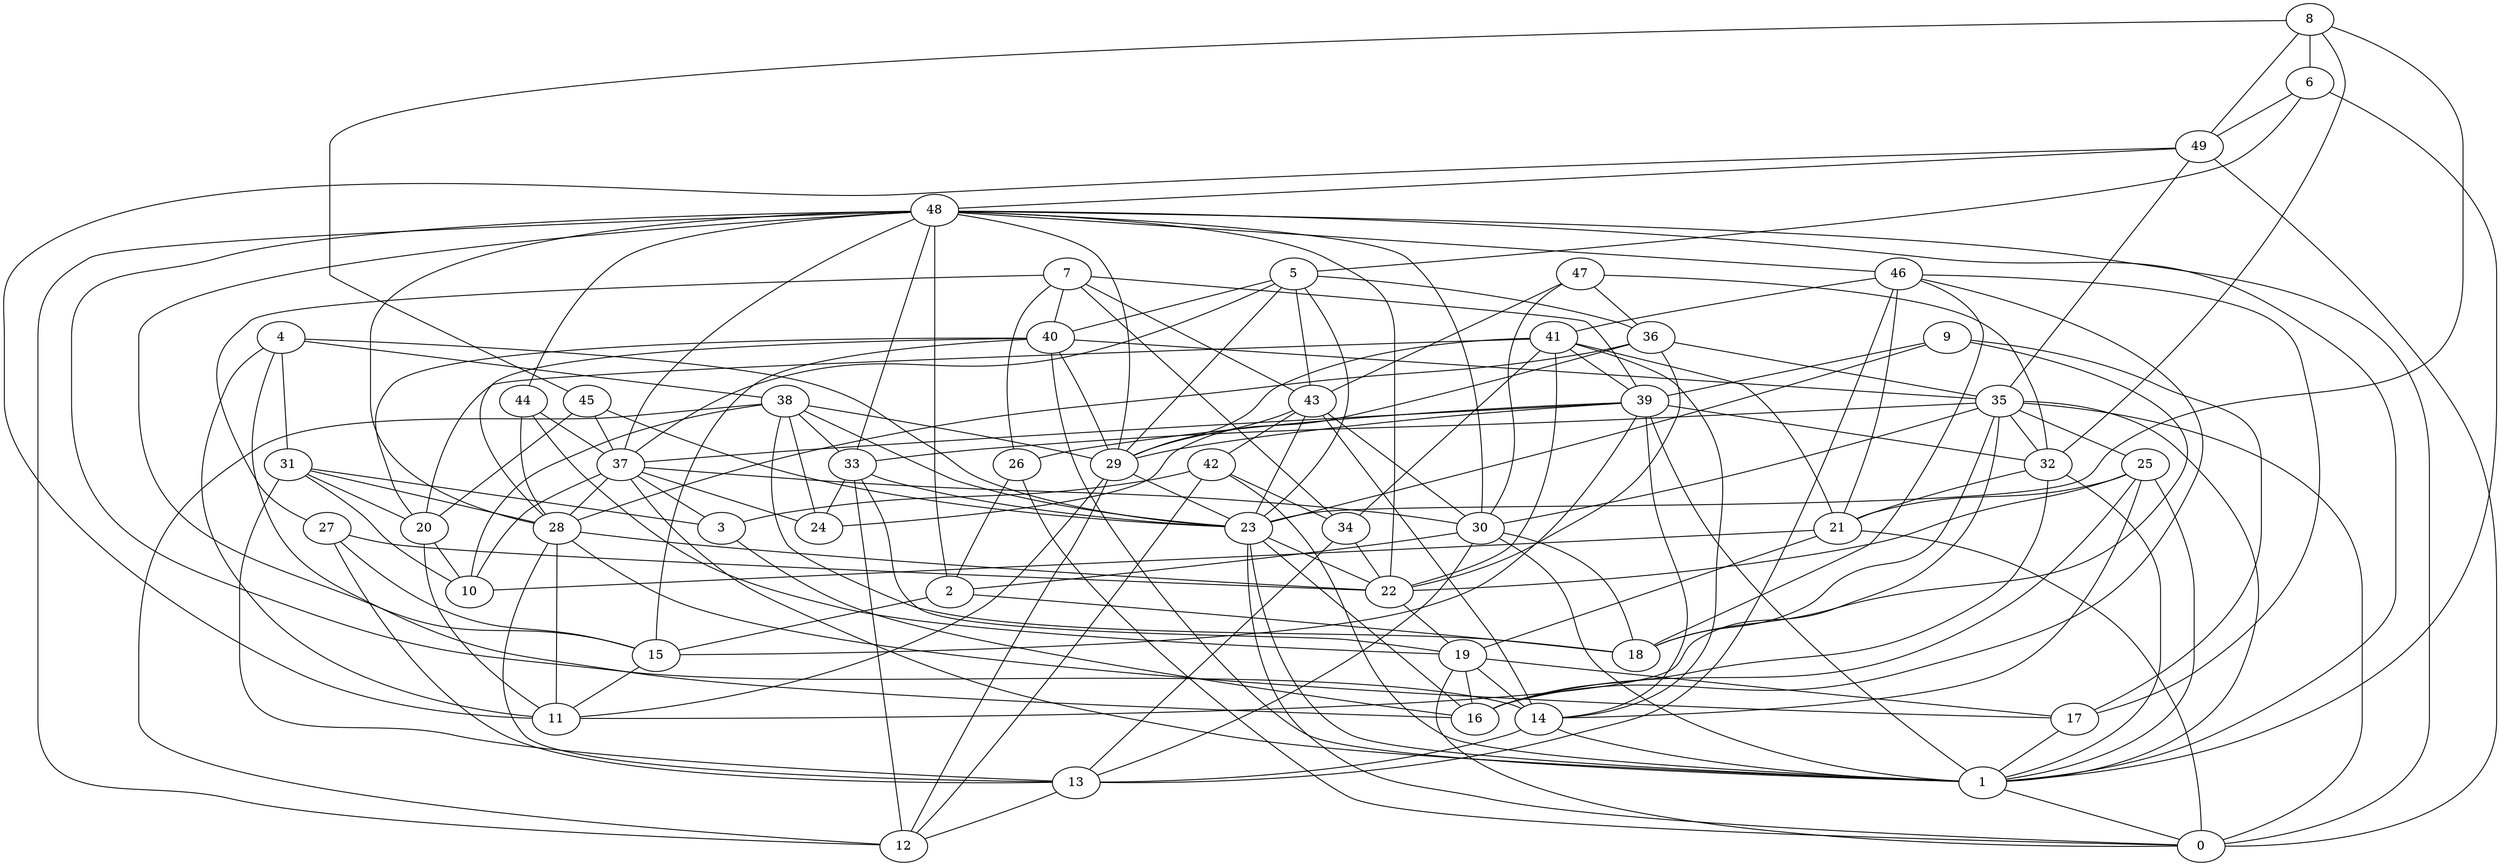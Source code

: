 digraph GG_graph {

subgraph G_graph {
edge [color = black]
"13" -> "12" [dir = none]
"31" -> "10" [dir = none]
"31" -> "3" [dir = none]
"31" -> "20" [dir = none]
"31" -> "13" [dir = none]
"31" -> "28" [dir = none]
"5" -> "43" [dir = none]
"5" -> "36" [dir = none]
"5" -> "23" [dir = none]
"9" -> "18" [dir = none]
"9" -> "17" [dir = none]
"9" -> "39" [dir = none]
"9" -> "23" [dir = none]
"20" -> "10" [dir = none]
"8" -> "45" [dir = none]
"8" -> "49" [dir = none]
"8" -> "32" [dir = none]
"8" -> "6" [dir = none]
"22" -> "19" [dir = none]
"14" -> "13" [dir = none]
"14" -> "1" [dir = none]
"34" -> "22" [dir = none]
"34" -> "13" [dir = none]
"19" -> "0" [dir = none]
"19" -> "14" [dir = none]
"19" -> "16" [dir = none]
"48" -> "30" [dir = none]
"48" -> "15" [dir = none]
"48" -> "29" [dir = none]
"48" -> "33" [dir = none]
"48" -> "44" [dir = none]
"48" -> "12" [dir = none]
"48" -> "2" [dir = none]
"48" -> "28" [dir = none]
"48" -> "0" [dir = none]
"48" -> "22" [dir = none]
"48" -> "1" [dir = none]
"48" -> "14" [dir = none]
"48" -> "37" [dir = none]
"39" -> "26" [dir = none]
"39" -> "37" [dir = none]
"39" -> "1" [dir = none]
"39" -> "32" [dir = none]
"39" -> "15" [dir = none]
"39" -> "29" [dir = none]
"40" -> "35" [dir = none]
"40" -> "20" [dir = none]
"40" -> "1" [dir = none]
"40" -> "28" [dir = none]
"40" -> "15" [dir = none]
"40" -> "29" [dir = none]
"29" -> "11" [dir = none]
"29" -> "23" [dir = none]
"29" -> "12" [dir = none]
"15" -> "11" [dir = none]
"43" -> "23" [dir = none]
"43" -> "42" [dir = none]
"43" -> "29" [dir = none]
"38" -> "24" [dir = none]
"38" -> "12" [dir = none]
"38" -> "10" [dir = none]
"38" -> "18" [dir = none]
"38" -> "33" [dir = none]
"38" -> "23" [dir = none]
"6" -> "49" [dir = none]
"6" -> "1" [dir = none]
"6" -> "5" [dir = none]
"3" -> "16" [dir = none]
"45" -> "20" [dir = none]
"45" -> "37" [dir = none]
"30" -> "1" [dir = none]
"30" -> "18" [dir = none]
"30" -> "2" [dir = none]
"46" -> "17" [dir = none]
"46" -> "21" [dir = none]
"46" -> "41" [dir = none]
"46" -> "18" [dir = none]
"33" -> "23" [dir = none]
"33" -> "24" [dir = none]
"33" -> "12" [dir = none]
"33" -> "19" [dir = none]
"25" -> "22" [dir = none]
"25" -> "14" [dir = none]
"25" -> "16" [dir = none]
"25" -> "21" [dir = none]
"25" -> "1" [dir = none]
"2" -> "18" [dir = none]
"2" -> "15" [dir = none]
"32" -> "21" [dir = none]
"32" -> "16" [dir = none]
"32" -> "1" [dir = none]
"26" -> "0" [dir = none]
"26" -> "2" [dir = none]
"37" -> "3" [dir = none]
"37" -> "28" [dir = none]
"37" -> "30" [dir = none]
"27" -> "15" [dir = none]
"27" -> "13" [dir = none]
"27" -> "22" [dir = none]
"35" -> "33" [dir = none]
"35" -> "18" [dir = none]
"35" -> "1" [dir = none]
"35" -> "25" [dir = none]
"35" -> "32" [dir = none]
"35" -> "11" [dir = none]
"36" -> "28" [dir = none]
"36" -> "35" [dir = none]
"36" -> "22" [dir = none]
"36" -> "24" [dir = none]
"1" -> "0" [dir = none]
"23" -> "16" [dir = none]
"23" -> "22" [dir = none]
"23" -> "0" [dir = none]
"23" -> "1" [dir = none]
"21" -> "19" [dir = none]
"21" -> "0" [dir = none]
"21" -> "10" [dir = none]
"47" -> "32" [dir = none]
"47" -> "36" [dir = none]
"47" -> "30" [dir = none]
"47" -> "43" [dir = none]
"7" -> "27" [dir = none]
"7" -> "39" [dir = none]
"7" -> "40" [dir = none]
"7" -> "34" [dir = none]
"28" -> "11" [dir = none]
"28" -> "17" [dir = none]
"28" -> "22" [dir = none]
"28" -> "13" [dir = none]
"41" -> "22" [dir = none]
"41" -> "39" [dir = none]
"41" -> "20" [dir = none]
"41" -> "21" [dir = none]
"49" -> "11" [dir = none]
"49" -> "48" [dir = none]
"49" -> "0" [dir = none]
"42" -> "34" [dir = none]
"42" -> "12" [dir = none]
"42" -> "1" [dir = none]
"42" -> "3" [dir = none]
"4" -> "23" [dir = none]
"4" -> "31" [dir = none]
"4" -> "38" [dir = none]
"4" -> "16" [dir = none]
"44" -> "19" [dir = none]
"44" -> "28" [dir = none]
"44" -> "37" [dir = none]
"20" -> "11" [dir = none]
"48" -> "46" [dir = none]
"45" -> "23" [dir = none]
"19" -> "17" [dir = none]
"8" -> "23" [dir = none]
"5" -> "37" [dir = none]
"37" -> "1" [dir = none]
"4" -> "11" [dir = none]
"41" -> "29" [dir = none]
"37" -> "10" [dir = none]
"41" -> "14" [dir = none]
"43" -> "30" [dir = none]
"46" -> "16" [dir = none]
"7" -> "43" [dir = none]
"46" -> "13" [dir = none]
"17" -> "1" [dir = none]
"35" -> "30" [dir = none]
"5" -> "29" [dir = none]
"37" -> "24" [dir = none]
"43" -> "14" [dir = none]
"39" -> "14" [dir = none]
"5" -> "40" [dir = none]
"38" -> "29" [dir = none]
"41" -> "34" [dir = none]
"35" -> "0" [dir = none]
"30" -> "13" [dir = none]
"7" -> "26" [dir = none]
"49" -> "35" [dir = none]
}

}
